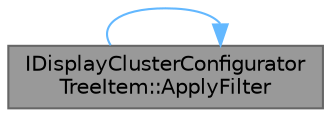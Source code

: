 digraph "IDisplayClusterConfiguratorTreeItem::ApplyFilter"
{
 // INTERACTIVE_SVG=YES
 // LATEX_PDF_SIZE
  bgcolor="transparent";
  edge [fontname=Helvetica,fontsize=10,labelfontname=Helvetica,labelfontsize=10];
  node [fontname=Helvetica,fontsize=10,shape=box,height=0.2,width=0.4];
  rankdir="LR";
  Node1 [id="Node000001",label="IDisplayClusterConfigurator\lTreeItem::ApplyFilter",height=0.2,width=0.4,color="gray40", fillcolor="grey60", style="filled", fontcolor="black",tooltip="Applies the specified text filter to the tree item and returns the results."];
  Node1 -> Node1 [id="edge1_Node000001_Node000001",color="steelblue1",style="solid",tooltip=" "];
}
